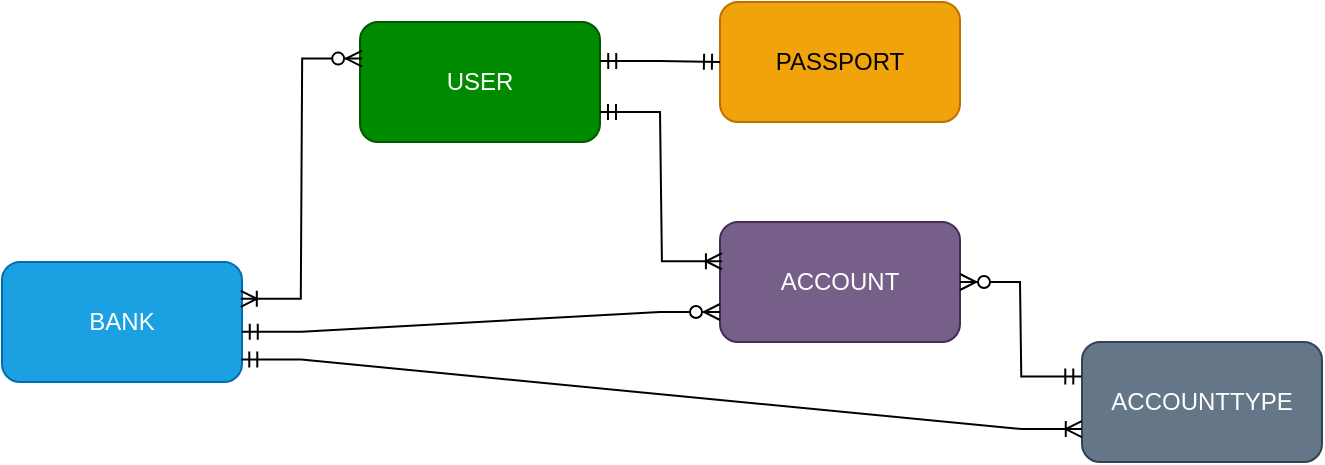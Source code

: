 <mxfile version="24.1.0" type="device">
  <diagram name="Страница — 1" id="jtPrFijy9eExjBplDtJ0">
    <mxGraphModel dx="1185" dy="674" grid="1" gridSize="10" guides="1" tooltips="1" connect="1" arrows="1" fold="1" page="1" pageScale="1" pageWidth="827" pageHeight="1169" math="0" shadow="0">
      <root>
        <mxCell id="0" />
        <mxCell id="1" parent="0" />
        <mxCell id="K_HrZTJ1Skn7flZNhY7t-2" value="BANK" style="rounded=1;whiteSpace=wrap;html=1;fillColor=#1ba1e2;fontColor=#ffffff;strokeColor=#006EAF;" parent="1" vertex="1">
          <mxGeometry x="80" y="510" width="120" height="60" as="geometry" />
        </mxCell>
        <mxCell id="K_HrZTJ1Skn7flZNhY7t-3" value="USER" style="rounded=1;whiteSpace=wrap;html=1;fillColor=#008a00;fontColor=#ffffff;strokeColor=#005700;" parent="1" vertex="1">
          <mxGeometry x="259" y="390" width="120" height="60" as="geometry" />
        </mxCell>
        <mxCell id="K_HrZTJ1Skn7flZNhY7t-4" value="PASSPORT" style="rounded=1;whiteSpace=wrap;html=1;fillColor=#f0a30a;fontColor=#000000;strokeColor=#BD7000;" parent="1" vertex="1">
          <mxGeometry x="439" y="380" width="120" height="60" as="geometry" />
        </mxCell>
        <mxCell id="K_HrZTJ1Skn7flZNhY7t-5" value="ACCOUNT" style="rounded=1;whiteSpace=wrap;html=1;fillColor=#76608a;fontColor=#ffffff;strokeColor=#432D57;" parent="1" vertex="1">
          <mxGeometry x="439" y="490" width="120" height="60" as="geometry" />
        </mxCell>
        <mxCell id="K_HrZTJ1Skn7flZNhY7t-6" value="ACCOUNTTYPE" style="rounded=1;whiteSpace=wrap;html=1;fillColor=#647687;fontColor=#ffffff;strokeColor=#314354;" parent="1" vertex="1">
          <mxGeometry x="620" y="550" width="120" height="60" as="geometry" />
        </mxCell>
        <mxCell id="K_HrZTJ1Skn7flZNhY7t-7" value="" style="edgeStyle=entityRelationEdgeStyle;fontSize=12;html=1;endArrow=ERoneToMany;startArrow=ERzeroToMany;rounded=0;entryX=0.995;entryY=0.307;entryDx=0;entryDy=0;exitX=0.009;exitY=0.305;exitDx=0;exitDy=0;entryPerimeter=0;exitPerimeter=0;" parent="1" source="K_HrZTJ1Skn7flZNhY7t-3" target="K_HrZTJ1Skn7flZNhY7t-2" edge="1">
          <mxGeometry width="100" height="100" relative="1" as="geometry">
            <mxPoint x="189" y="620" as="sourcePoint" />
            <mxPoint x="359" y="430" as="targetPoint" />
            <Array as="points">
              <mxPoint x="249" y="480" />
            </Array>
          </mxGeometry>
        </mxCell>
        <mxCell id="K_HrZTJ1Skn7flZNhY7t-8" value="" style="edgeStyle=entityRelationEdgeStyle;fontSize=12;html=1;endArrow=ERmandOne;startArrow=ERmandOne;rounded=0;entryX=0;entryY=0.5;entryDx=0;entryDy=0;exitX=1.001;exitY=0.324;exitDx=0;exitDy=0;exitPerimeter=0;" parent="1" source="K_HrZTJ1Skn7flZNhY7t-3" target="K_HrZTJ1Skn7flZNhY7t-4" edge="1">
          <mxGeometry width="100" height="100" relative="1" as="geometry">
            <mxPoint x="269" y="580" as="sourcePoint" />
            <mxPoint x="369" y="480" as="targetPoint" />
          </mxGeometry>
        </mxCell>
        <mxCell id="K_HrZTJ1Skn7flZNhY7t-9" value="" style="edgeStyle=entityRelationEdgeStyle;fontSize=12;html=1;endArrow=ERoneToMany;startArrow=ERmandOne;rounded=0;exitX=1;exitY=0.75;exitDx=0;exitDy=0;entryX=0.008;entryY=0.327;entryDx=0;entryDy=0;entryPerimeter=0;" parent="1" source="K_HrZTJ1Skn7flZNhY7t-3" target="K_HrZTJ1Skn7flZNhY7t-5" edge="1">
          <mxGeometry width="100" height="100" relative="1" as="geometry">
            <mxPoint x="379" y="550" as="sourcePoint" />
            <mxPoint x="439" y="640" as="targetPoint" />
            <Array as="points">
              <mxPoint x="443" y="810" />
              <mxPoint x="473" y="760" />
              <mxPoint x="453" y="800" />
              <mxPoint x="353" y="820" />
              <mxPoint x="353" y="810" />
              <mxPoint x="353" y="810" />
            </Array>
          </mxGeometry>
        </mxCell>
        <mxCell id="K_HrZTJ1Skn7flZNhY7t-10" value="" style="edgeStyle=entityRelationEdgeStyle;fontSize=12;html=1;endArrow=ERzeroToMany;startArrow=ERmandOne;rounded=0;exitX=-0.003;exitY=0.288;exitDx=0;exitDy=0;entryX=1;entryY=0.5;entryDx=0;entryDy=0;exitPerimeter=0;" parent="1" source="K_HrZTJ1Skn7flZNhY7t-6" target="K_HrZTJ1Skn7flZNhY7t-5" edge="1">
          <mxGeometry width="100" height="100" relative="1" as="geometry">
            <mxPoint x="509" y="790" as="sourcePoint" />
            <mxPoint x="609" y="690" as="targetPoint" />
            <Array as="points">
              <mxPoint x="599" y="800" />
              <mxPoint x="559" y="750" />
              <mxPoint x="559" y="780" />
            </Array>
          </mxGeometry>
        </mxCell>
        <mxCell id="K_HrZTJ1Skn7flZNhY7t-13" value="" style="edgeStyle=entityRelationEdgeStyle;fontSize=12;html=1;endArrow=ERzeroToMany;startArrow=ERmandOne;rounded=0;entryX=0;entryY=0.75;entryDx=0;entryDy=0;exitX=0.999;exitY=0.581;exitDx=0;exitDy=0;exitPerimeter=0;" parent="1" source="K_HrZTJ1Skn7flZNhY7t-2" target="K_HrZTJ1Skn7flZNhY7t-5" edge="1">
          <mxGeometry width="100" height="100" relative="1" as="geometry">
            <mxPoint x="209" y="550" as="sourcePoint" />
            <mxPoint x="270" y="620.02" as="targetPoint" />
            <Array as="points">
              <mxPoint x="230" y="580.02" />
              <mxPoint x="230" y="630" />
            </Array>
          </mxGeometry>
        </mxCell>
        <mxCell id="K_HrZTJ1Skn7flZNhY7t-14" value="" style="edgeStyle=entityRelationEdgeStyle;fontSize=12;html=1;endArrow=ERoneToMany;startArrow=ERmandOne;rounded=0;entryX=-0.001;entryY=0.726;entryDx=0;entryDy=0;entryPerimeter=0;exitX=0.997;exitY=0.813;exitDx=0;exitDy=0;exitPerimeter=0;" parent="1" source="K_HrZTJ1Skn7flZNhY7t-2" target="K_HrZTJ1Skn7flZNhY7t-6" edge="1">
          <mxGeometry width="100" height="100" relative="1" as="geometry">
            <mxPoint x="210" y="550" as="sourcePoint" />
            <mxPoint x="530" y="590" as="targetPoint" />
          </mxGeometry>
        </mxCell>
      </root>
    </mxGraphModel>
  </diagram>
</mxfile>
